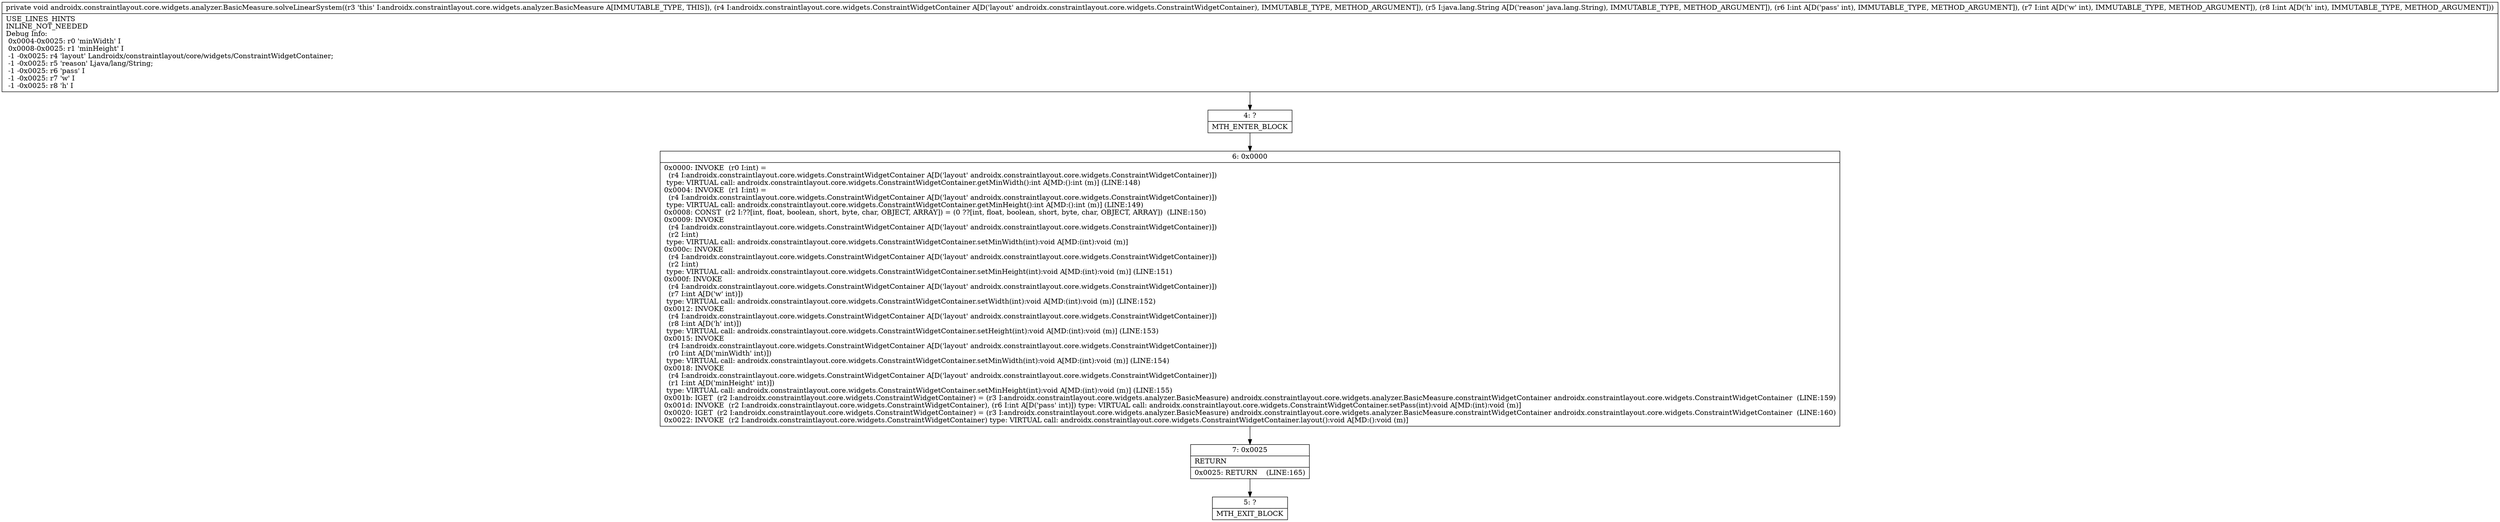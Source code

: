 digraph "CFG forandroidx.constraintlayout.core.widgets.analyzer.BasicMeasure.solveLinearSystem(Landroidx\/constraintlayout\/core\/widgets\/ConstraintWidgetContainer;Ljava\/lang\/String;III)V" {
Node_4 [shape=record,label="{4\:\ ?|MTH_ENTER_BLOCK\l}"];
Node_6 [shape=record,label="{6\:\ 0x0000|0x0000: INVOKE  (r0 I:int) = \l  (r4 I:androidx.constraintlayout.core.widgets.ConstraintWidgetContainer A[D('layout' androidx.constraintlayout.core.widgets.ConstraintWidgetContainer)])\l type: VIRTUAL call: androidx.constraintlayout.core.widgets.ConstraintWidgetContainer.getMinWidth():int A[MD:():int (m)] (LINE:148)\l0x0004: INVOKE  (r1 I:int) = \l  (r4 I:androidx.constraintlayout.core.widgets.ConstraintWidgetContainer A[D('layout' androidx.constraintlayout.core.widgets.ConstraintWidgetContainer)])\l type: VIRTUAL call: androidx.constraintlayout.core.widgets.ConstraintWidgetContainer.getMinHeight():int A[MD:():int (m)] (LINE:149)\l0x0008: CONST  (r2 I:??[int, float, boolean, short, byte, char, OBJECT, ARRAY]) = (0 ??[int, float, boolean, short, byte, char, OBJECT, ARRAY])  (LINE:150)\l0x0009: INVOKE  \l  (r4 I:androidx.constraintlayout.core.widgets.ConstraintWidgetContainer A[D('layout' androidx.constraintlayout.core.widgets.ConstraintWidgetContainer)])\l  (r2 I:int)\l type: VIRTUAL call: androidx.constraintlayout.core.widgets.ConstraintWidgetContainer.setMinWidth(int):void A[MD:(int):void (m)]\l0x000c: INVOKE  \l  (r4 I:androidx.constraintlayout.core.widgets.ConstraintWidgetContainer A[D('layout' androidx.constraintlayout.core.widgets.ConstraintWidgetContainer)])\l  (r2 I:int)\l type: VIRTUAL call: androidx.constraintlayout.core.widgets.ConstraintWidgetContainer.setMinHeight(int):void A[MD:(int):void (m)] (LINE:151)\l0x000f: INVOKE  \l  (r4 I:androidx.constraintlayout.core.widgets.ConstraintWidgetContainer A[D('layout' androidx.constraintlayout.core.widgets.ConstraintWidgetContainer)])\l  (r7 I:int A[D('w' int)])\l type: VIRTUAL call: androidx.constraintlayout.core.widgets.ConstraintWidgetContainer.setWidth(int):void A[MD:(int):void (m)] (LINE:152)\l0x0012: INVOKE  \l  (r4 I:androidx.constraintlayout.core.widgets.ConstraintWidgetContainer A[D('layout' androidx.constraintlayout.core.widgets.ConstraintWidgetContainer)])\l  (r8 I:int A[D('h' int)])\l type: VIRTUAL call: androidx.constraintlayout.core.widgets.ConstraintWidgetContainer.setHeight(int):void A[MD:(int):void (m)] (LINE:153)\l0x0015: INVOKE  \l  (r4 I:androidx.constraintlayout.core.widgets.ConstraintWidgetContainer A[D('layout' androidx.constraintlayout.core.widgets.ConstraintWidgetContainer)])\l  (r0 I:int A[D('minWidth' int)])\l type: VIRTUAL call: androidx.constraintlayout.core.widgets.ConstraintWidgetContainer.setMinWidth(int):void A[MD:(int):void (m)] (LINE:154)\l0x0018: INVOKE  \l  (r4 I:androidx.constraintlayout.core.widgets.ConstraintWidgetContainer A[D('layout' androidx.constraintlayout.core.widgets.ConstraintWidgetContainer)])\l  (r1 I:int A[D('minHeight' int)])\l type: VIRTUAL call: androidx.constraintlayout.core.widgets.ConstraintWidgetContainer.setMinHeight(int):void A[MD:(int):void (m)] (LINE:155)\l0x001b: IGET  (r2 I:androidx.constraintlayout.core.widgets.ConstraintWidgetContainer) = (r3 I:androidx.constraintlayout.core.widgets.analyzer.BasicMeasure) androidx.constraintlayout.core.widgets.analyzer.BasicMeasure.constraintWidgetContainer androidx.constraintlayout.core.widgets.ConstraintWidgetContainer  (LINE:159)\l0x001d: INVOKE  (r2 I:androidx.constraintlayout.core.widgets.ConstraintWidgetContainer), (r6 I:int A[D('pass' int)]) type: VIRTUAL call: androidx.constraintlayout.core.widgets.ConstraintWidgetContainer.setPass(int):void A[MD:(int):void (m)]\l0x0020: IGET  (r2 I:androidx.constraintlayout.core.widgets.ConstraintWidgetContainer) = (r3 I:androidx.constraintlayout.core.widgets.analyzer.BasicMeasure) androidx.constraintlayout.core.widgets.analyzer.BasicMeasure.constraintWidgetContainer androidx.constraintlayout.core.widgets.ConstraintWidgetContainer  (LINE:160)\l0x0022: INVOKE  (r2 I:androidx.constraintlayout.core.widgets.ConstraintWidgetContainer) type: VIRTUAL call: androidx.constraintlayout.core.widgets.ConstraintWidgetContainer.layout():void A[MD:():void (m)]\l}"];
Node_7 [shape=record,label="{7\:\ 0x0025|RETURN\l|0x0025: RETURN    (LINE:165)\l}"];
Node_5 [shape=record,label="{5\:\ ?|MTH_EXIT_BLOCK\l}"];
MethodNode[shape=record,label="{private void androidx.constraintlayout.core.widgets.analyzer.BasicMeasure.solveLinearSystem((r3 'this' I:androidx.constraintlayout.core.widgets.analyzer.BasicMeasure A[IMMUTABLE_TYPE, THIS]), (r4 I:androidx.constraintlayout.core.widgets.ConstraintWidgetContainer A[D('layout' androidx.constraintlayout.core.widgets.ConstraintWidgetContainer), IMMUTABLE_TYPE, METHOD_ARGUMENT]), (r5 I:java.lang.String A[D('reason' java.lang.String), IMMUTABLE_TYPE, METHOD_ARGUMENT]), (r6 I:int A[D('pass' int), IMMUTABLE_TYPE, METHOD_ARGUMENT]), (r7 I:int A[D('w' int), IMMUTABLE_TYPE, METHOD_ARGUMENT]), (r8 I:int A[D('h' int), IMMUTABLE_TYPE, METHOD_ARGUMENT]))  | USE_LINES_HINTS\lINLINE_NOT_NEEDED\lDebug Info:\l  0x0004\-0x0025: r0 'minWidth' I\l  0x0008\-0x0025: r1 'minHeight' I\l  \-1 \-0x0025: r4 'layout' Landroidx\/constraintlayout\/core\/widgets\/ConstraintWidgetContainer;\l  \-1 \-0x0025: r5 'reason' Ljava\/lang\/String;\l  \-1 \-0x0025: r6 'pass' I\l  \-1 \-0x0025: r7 'w' I\l  \-1 \-0x0025: r8 'h' I\l}"];
MethodNode -> Node_4;Node_4 -> Node_6;
Node_6 -> Node_7;
Node_7 -> Node_5;
}

